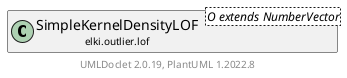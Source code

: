 @startuml
    remove .*\.(Instance|Par|Parameterizer|Factory)$
    set namespaceSeparator none
    hide empty fields
    hide empty methods

    class "<size:14>SimpleKernelDensityLOF.Par\n<size:10>elki.outlier.lof" as elki.outlier.lof.SimpleKernelDensityLOF.Par<O extends NumberVector> {
        {static} +KERNEL_ID: OptionID
        #distance: Distance<? super NumberVector>
        #k: int
        #kernel: KernelDensityFunction
        +configure(Parameterization): void
        +make(): SimpleKernelDensityLOF<O extends NumberVector>
    }

    interface "<size:14>Parameterizer\n<size:10>elki.utilities.optionhandling" as elki.utilities.optionhandling.Parameterizer [[../../utilities/optionhandling/Parameterizer.html]] {
        {abstract} +make(): Object
    }
    class "<size:14>SimpleKernelDensityLOF\n<size:10>elki.outlier.lof" as elki.outlier.lof.SimpleKernelDensityLOF<O extends NumberVector> [[SimpleKernelDensityLOF.html]]

    elki.utilities.optionhandling.Parameterizer <|.. elki.outlier.lof.SimpleKernelDensityLOF.Par
    elki.outlier.lof.SimpleKernelDensityLOF +-- elki.outlier.lof.SimpleKernelDensityLOF.Par

    center footer UMLDoclet 2.0.19, PlantUML 1.2022.8
@enduml
